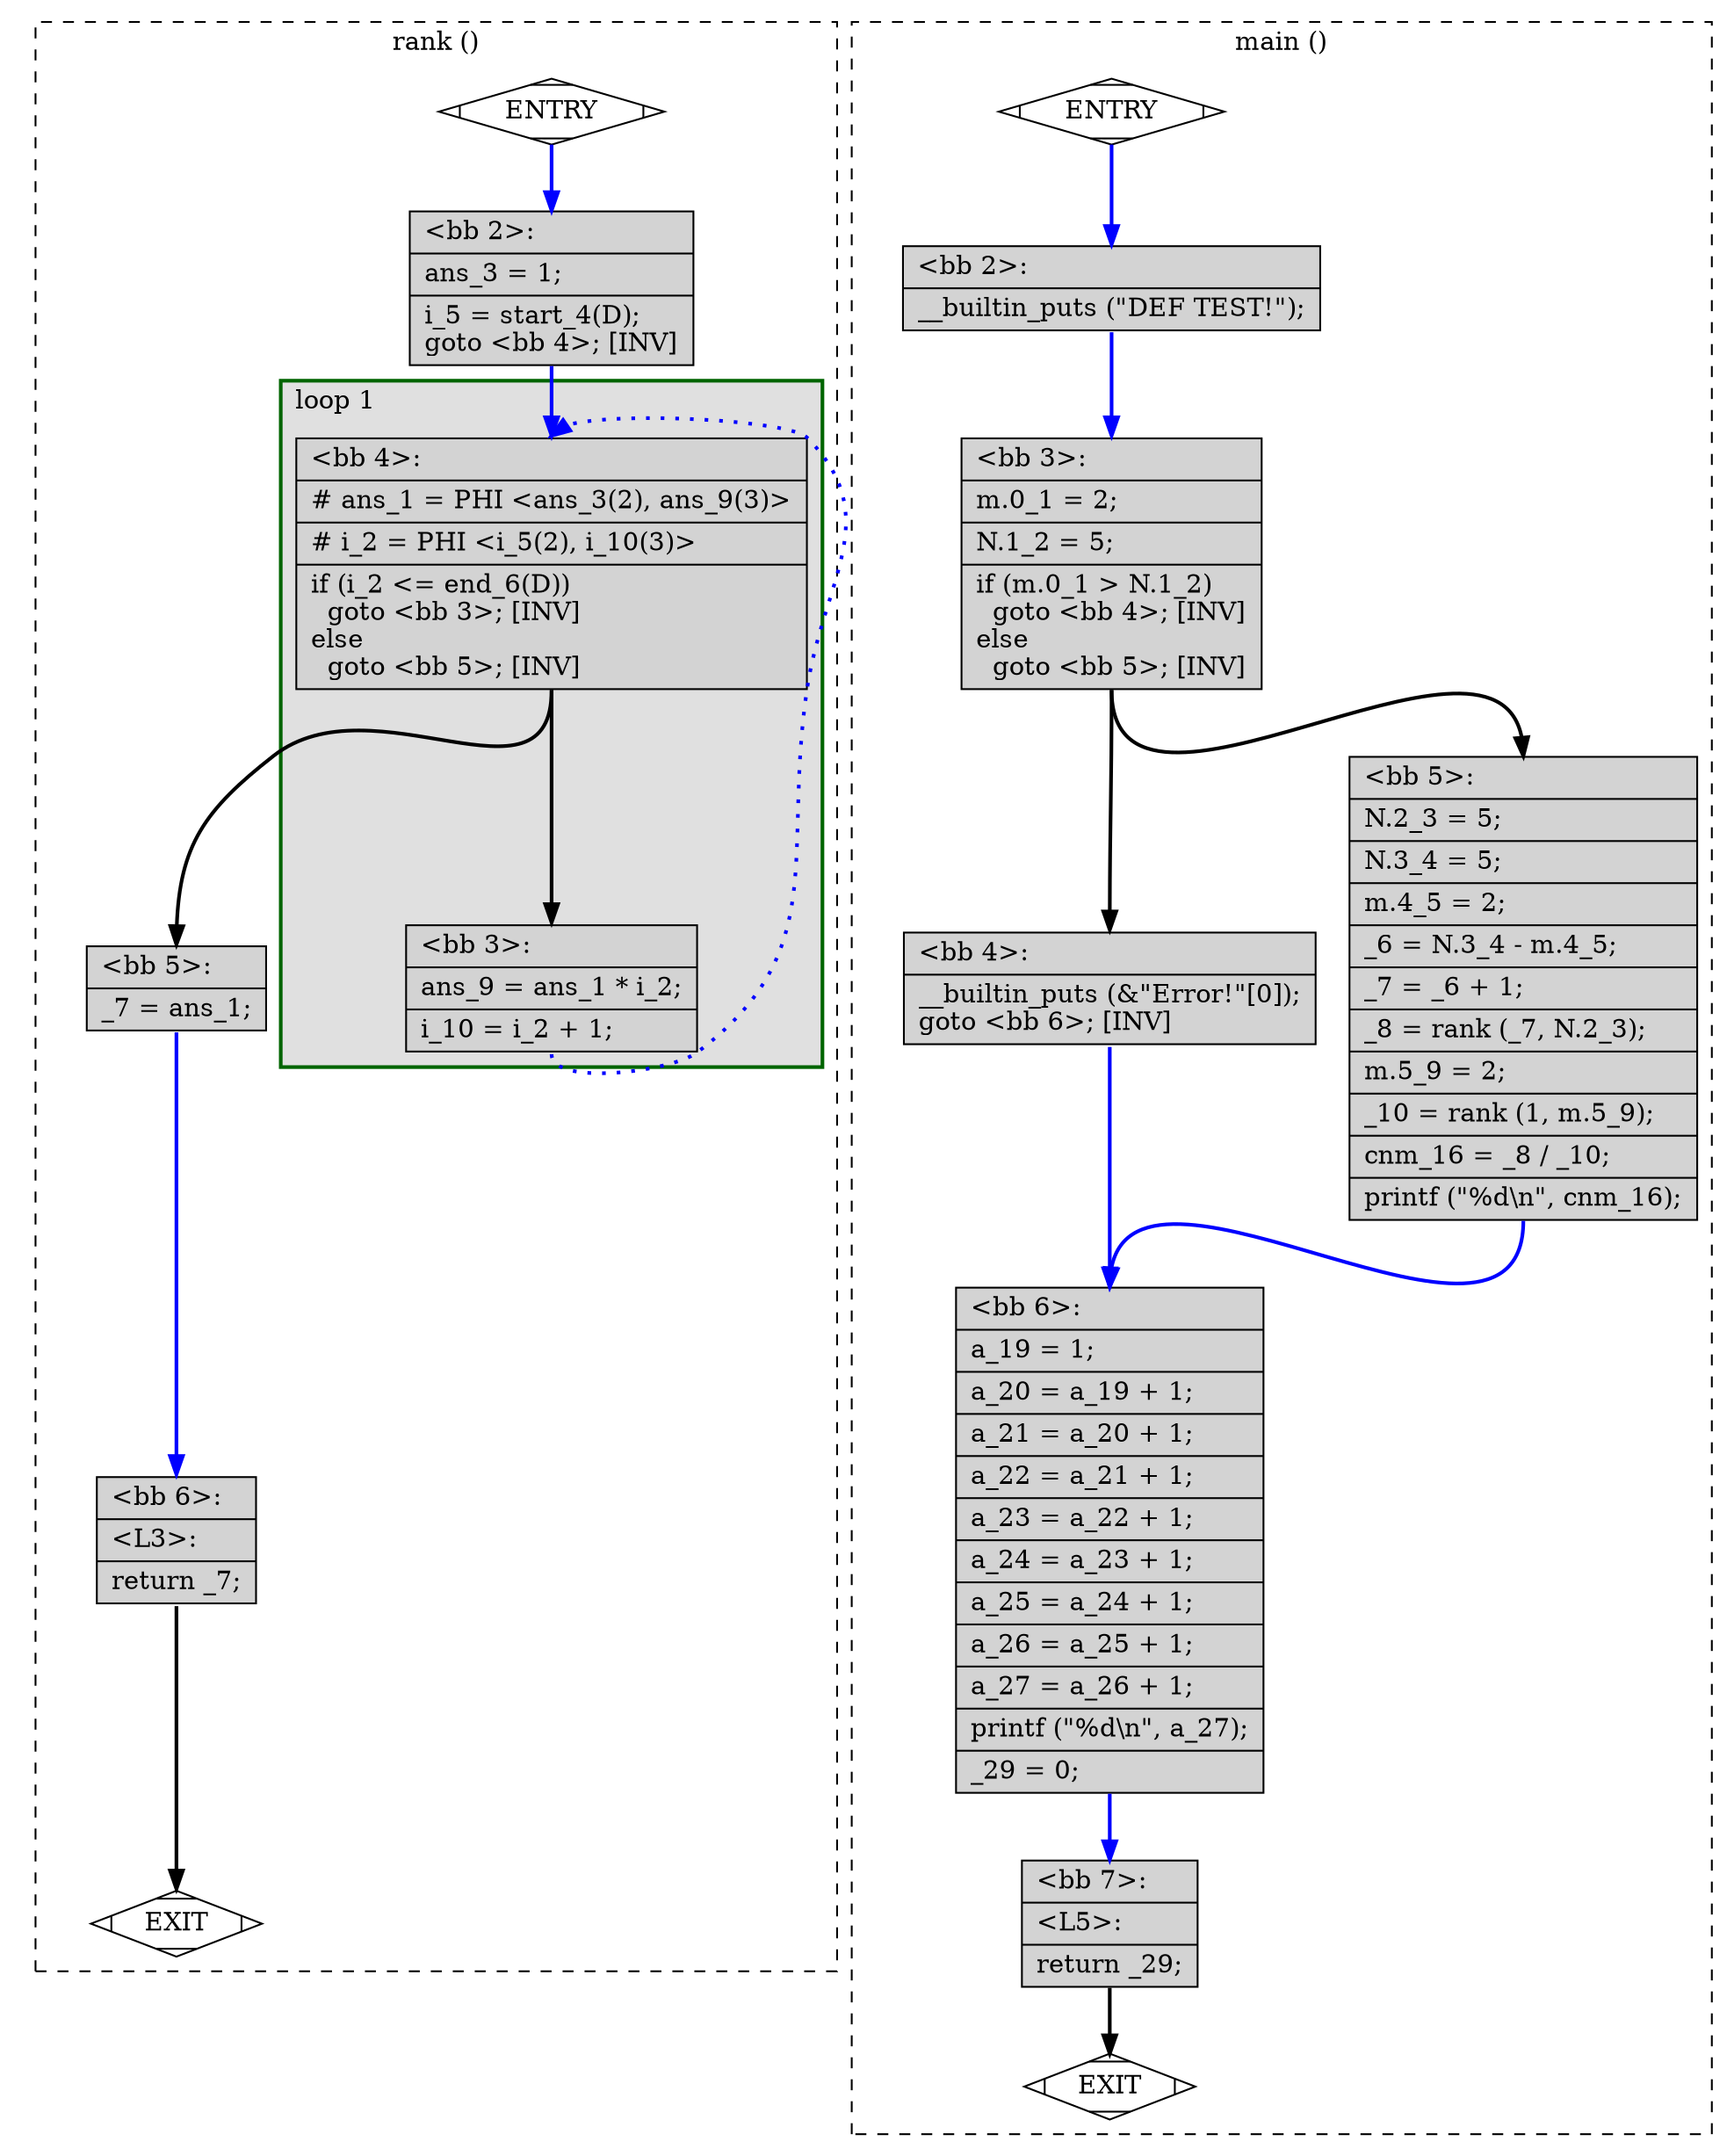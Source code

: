 digraph "main.c.047t.local-fnsummary2" {
overlap=false;
subgraph "cluster_rank" {
	style="dashed";
	color="black";
	label="rank ()";
	subgraph cluster_0_1 {
	style="filled";
	color="darkgreen";
	fillcolor="grey88";
	label="loop 1";
	labeljust=l;
	penwidth=2;
	fn_0_basic_block_4 [shape=record,style=filled,fillcolor=lightgrey,label="{\<bb\ 4\>:\l\
|#\ ans_1\ =\ PHI\ \<ans_3(2),\ ans_9(3)\>\l\
|#\ i_2\ =\ PHI\ \<i_5(2),\ i_10(3)\>\l\
|if\ (i_2\ \<=\ end_6(D))\l\
\ \ goto\ \<bb\ 3\>;\ [INV]\l\
else\l\
\ \ goto\ \<bb\ 5\>;\ [INV]\l\
}"];

	fn_0_basic_block_3 [shape=record,style=filled,fillcolor=lightgrey,label="{\<bb\ 3\>:\l\
|ans_9\ =\ ans_1\ *\ i_2;\l\
|i_10\ =\ i_2\ +\ 1;\l\
}"];

	}
	fn_0_basic_block_0 [shape=Mdiamond,style=filled,fillcolor=white,label="ENTRY"];

	fn_0_basic_block_1 [shape=Mdiamond,style=filled,fillcolor=white,label="EXIT"];

	fn_0_basic_block_2 [shape=record,style=filled,fillcolor=lightgrey,label="{\<bb\ 2\>:\l\
|ans_3\ =\ 1;\l\
|i_5\ =\ start_4(D);\l\
goto\ \<bb\ 4\>;\ [INV]\l\
}"];

	fn_0_basic_block_5 [shape=record,style=filled,fillcolor=lightgrey,label="{\<bb\ 5\>:\l\
|_7\ =\ ans_1;\l\
}"];

	fn_0_basic_block_6 [shape=record,style=filled,fillcolor=lightgrey,label="{\<bb\ 6\>:\l\
|\<L3\>:\l\
|return\ _7;\l\
}"];

	fn_0_basic_block_0:s -> fn_0_basic_block_2:n [style="solid,bold",color=blue,weight=100,constraint=true];
	fn_0_basic_block_2:s -> fn_0_basic_block_4:n [style="solid,bold",color=blue,weight=100,constraint=true];
	fn_0_basic_block_3:s -> fn_0_basic_block_4:n [style="dotted,bold",color=blue,weight=10,constraint=false];
	fn_0_basic_block_4:s -> fn_0_basic_block_3:n [style="solid,bold",color=black,weight=10,constraint=true];
	fn_0_basic_block_4:s -> fn_0_basic_block_5:n [style="solid,bold",color=black,weight=10,constraint=true];
	fn_0_basic_block_5:s -> fn_0_basic_block_6:n [style="solid,bold",color=blue,weight=100,constraint=true];
	fn_0_basic_block_6:s -> fn_0_basic_block_1:n [style="solid,bold",color=black,weight=10,constraint=true];
	fn_0_basic_block_0:s -> fn_0_basic_block_1:n [style="invis",constraint=true];
}
subgraph "cluster_main" {
	style="dashed";
	color="black";
	label="main ()";
	fn_1_basic_block_0 [shape=Mdiamond,style=filled,fillcolor=white,label="ENTRY"];

	fn_1_basic_block_1 [shape=Mdiamond,style=filled,fillcolor=white,label="EXIT"];

	fn_1_basic_block_2 [shape=record,style=filled,fillcolor=lightgrey,label="{\<bb\ 2\>:\l\
|__builtin_puts\ (\"DEF\ TEST!\");\l\
}"];

	fn_1_basic_block_3 [shape=record,style=filled,fillcolor=lightgrey,label="{\<bb\ 3\>:\l\
|m.0_1\ =\ 2;\l\
|N.1_2\ =\ 5;\l\
|if\ (m.0_1\ \>\ N.1_2)\l\
\ \ goto\ \<bb\ 4\>;\ [INV]\l\
else\l\
\ \ goto\ \<bb\ 5\>;\ [INV]\l\
}"];

	fn_1_basic_block_4 [shape=record,style=filled,fillcolor=lightgrey,label="{\<bb\ 4\>:\l\
|__builtin_puts\ (&\"Error!\"[0]);\l\
goto\ \<bb\ 6\>;\ [INV]\l\
}"];

	fn_1_basic_block_5 [shape=record,style=filled,fillcolor=lightgrey,label="{\<bb\ 5\>:\l\
|N.2_3\ =\ 5;\l\
|N.3_4\ =\ 5;\l\
|m.4_5\ =\ 2;\l\
|_6\ =\ N.3_4\ -\ m.4_5;\l\
|_7\ =\ _6\ +\ 1;\l\
|_8\ =\ rank\ (_7,\ N.2_3);\l\
|m.5_9\ =\ 2;\l\
|_10\ =\ rank\ (1,\ m.5_9);\l\
|cnm_16\ =\ _8\ /\ _10;\l\
|printf\ (\"%d\\n\",\ cnm_16);\l\
}"];

	fn_1_basic_block_6 [shape=record,style=filled,fillcolor=lightgrey,label="{\<bb\ 6\>:\l\
|a_19\ =\ 1;\l\
|a_20\ =\ a_19\ +\ 1;\l\
|a_21\ =\ a_20\ +\ 1;\l\
|a_22\ =\ a_21\ +\ 1;\l\
|a_23\ =\ a_22\ +\ 1;\l\
|a_24\ =\ a_23\ +\ 1;\l\
|a_25\ =\ a_24\ +\ 1;\l\
|a_26\ =\ a_25\ +\ 1;\l\
|a_27\ =\ a_26\ +\ 1;\l\
|printf\ (\"%d\\n\",\ a_27);\l\
|_29\ =\ 0;\l\
}"];

	fn_1_basic_block_7 [shape=record,style=filled,fillcolor=lightgrey,label="{\<bb\ 7\>:\l\
|\<L5\>:\l\
|return\ _29;\l\
}"];

	fn_1_basic_block_0:s -> fn_1_basic_block_2:n [style="solid,bold",color=blue,weight=100,constraint=true];
	fn_1_basic_block_2:s -> fn_1_basic_block_3:n [style="solid,bold",color=blue,weight=100,constraint=true];
	fn_1_basic_block_3:s -> fn_1_basic_block_4:n [style="solid,bold",color=black,weight=10,constraint=true];
	fn_1_basic_block_3:s -> fn_1_basic_block_5:n [style="solid,bold",color=black,weight=10,constraint=true];
	fn_1_basic_block_4:s -> fn_1_basic_block_6:n [style="solid,bold",color=blue,weight=100,constraint=true];
	fn_1_basic_block_5:s -> fn_1_basic_block_6:n [style="solid,bold",color=blue,weight=100,constraint=true];
	fn_1_basic_block_6:s -> fn_1_basic_block_7:n [style="solid,bold",color=blue,weight=100,constraint=true];
	fn_1_basic_block_7:s -> fn_1_basic_block_1:n [style="solid,bold",color=black,weight=10,constraint=true];
	fn_1_basic_block_0:s -> fn_1_basic_block_1:n [style="invis",constraint=true];
}
}
